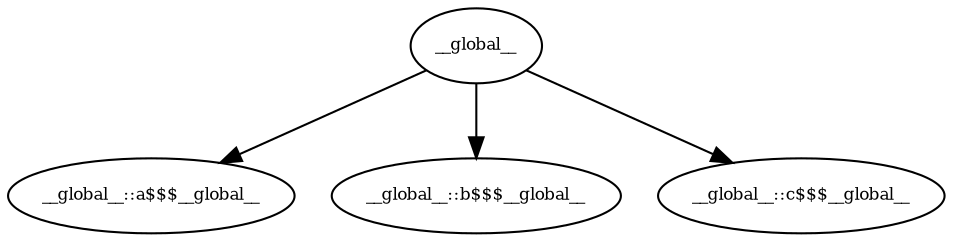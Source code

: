 digraph RGL__DirectedAdjacencyGraph {
    __global__ [
        fontsize = 8,
        label = __global__
    ]

    "__global__::a$$$__global__" [
        fontsize = 8,
        label = "__global__::a$$$__global__"
    ]

    "__global__::b$$$__global__" [
        fontsize = 8,
        label = "__global__::b$$$__global__"
    ]

    "__global__::c$$$__global__" [
        fontsize = 8,
        label = "__global__::c$$$__global__"
    ]

    __global__ -> "__global__::a$$$__global__" [
        fontsize = 8
    ]

    __global__ -> "__global__::b$$$__global__" [
        fontsize = 8
    ]

    __global__ -> "__global__::c$$$__global__" [
        fontsize = 8
    ]
}
